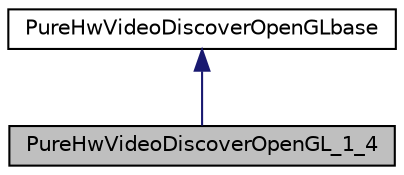digraph "PureHwVideoDiscoverOpenGL_1_4"
{
 // LATEX_PDF_SIZE
  edge [fontname="Helvetica",fontsize="10",labelfontname="Helvetica",labelfontsize="10"];
  node [fontname="Helvetica",fontsize="10",shape=record];
  Node1 [label="PureHwVideoDiscoverOpenGL_1_4",height=0.2,width=0.4,color="black", fillcolor="grey75", style="filled", fontcolor="black",tooltip="Pure OpenGL 1.2 capabilities class."];
  Node2 -> Node1 [dir="back",color="midnightblue",fontsize="10",style="solid",fontname="Helvetica"];
  Node2 [label="PureHwVideoDiscoverOpenGLbase",height=0.2,width=0.4,color="black", fillcolor="white", style="filled",URL="$class_pure_hw_video_discover_open_g_lbase.html",tooltip="Pure OpenGL capabilities base class."];
}
